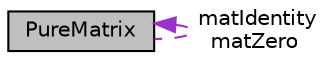 digraph "PureMatrix"
{
 // LATEX_PDF_SIZE
  edge [fontname="Helvetica",fontsize="10",labelfontname="Helvetica",labelfontsize="10"];
  node [fontname="Helvetica",fontsize="10",shape=record];
  Node1 [label="PureMatrix",height=0.2,width=0.4,color="black", fillcolor="grey75", style="filled", fontcolor="black",tooltip="Pure basic 4x4 matrix class."];
  Node1 -> Node1 [dir="back",color="darkorchid3",fontsize="10",style="dashed",label=" matIdentity\nmatZero" ,fontname="Helvetica"];
}
